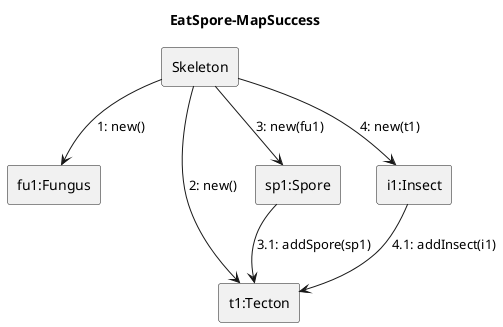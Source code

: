 @startuml Eat-spore/map-success
hide footbox
title EatSpore-MapSuccess

rectangle Skeleton as S

rectangle "fu1:Fungus" as fu1
rectangle "t1:Tecton" as t1
rectangle "sp1:Spore" as sp1
rectangle "i1:Insect" as i1

S --> fu1 : 1: new()

S --> t1 : 2: new()

S --> sp1 : 3: new(fu1)
sp1 --> t1 : 3.1: addSpore(sp1)

S --> i1 : 4: new(t1)
i1 --> t1: 4.1: addInsect(i1)

@enduml